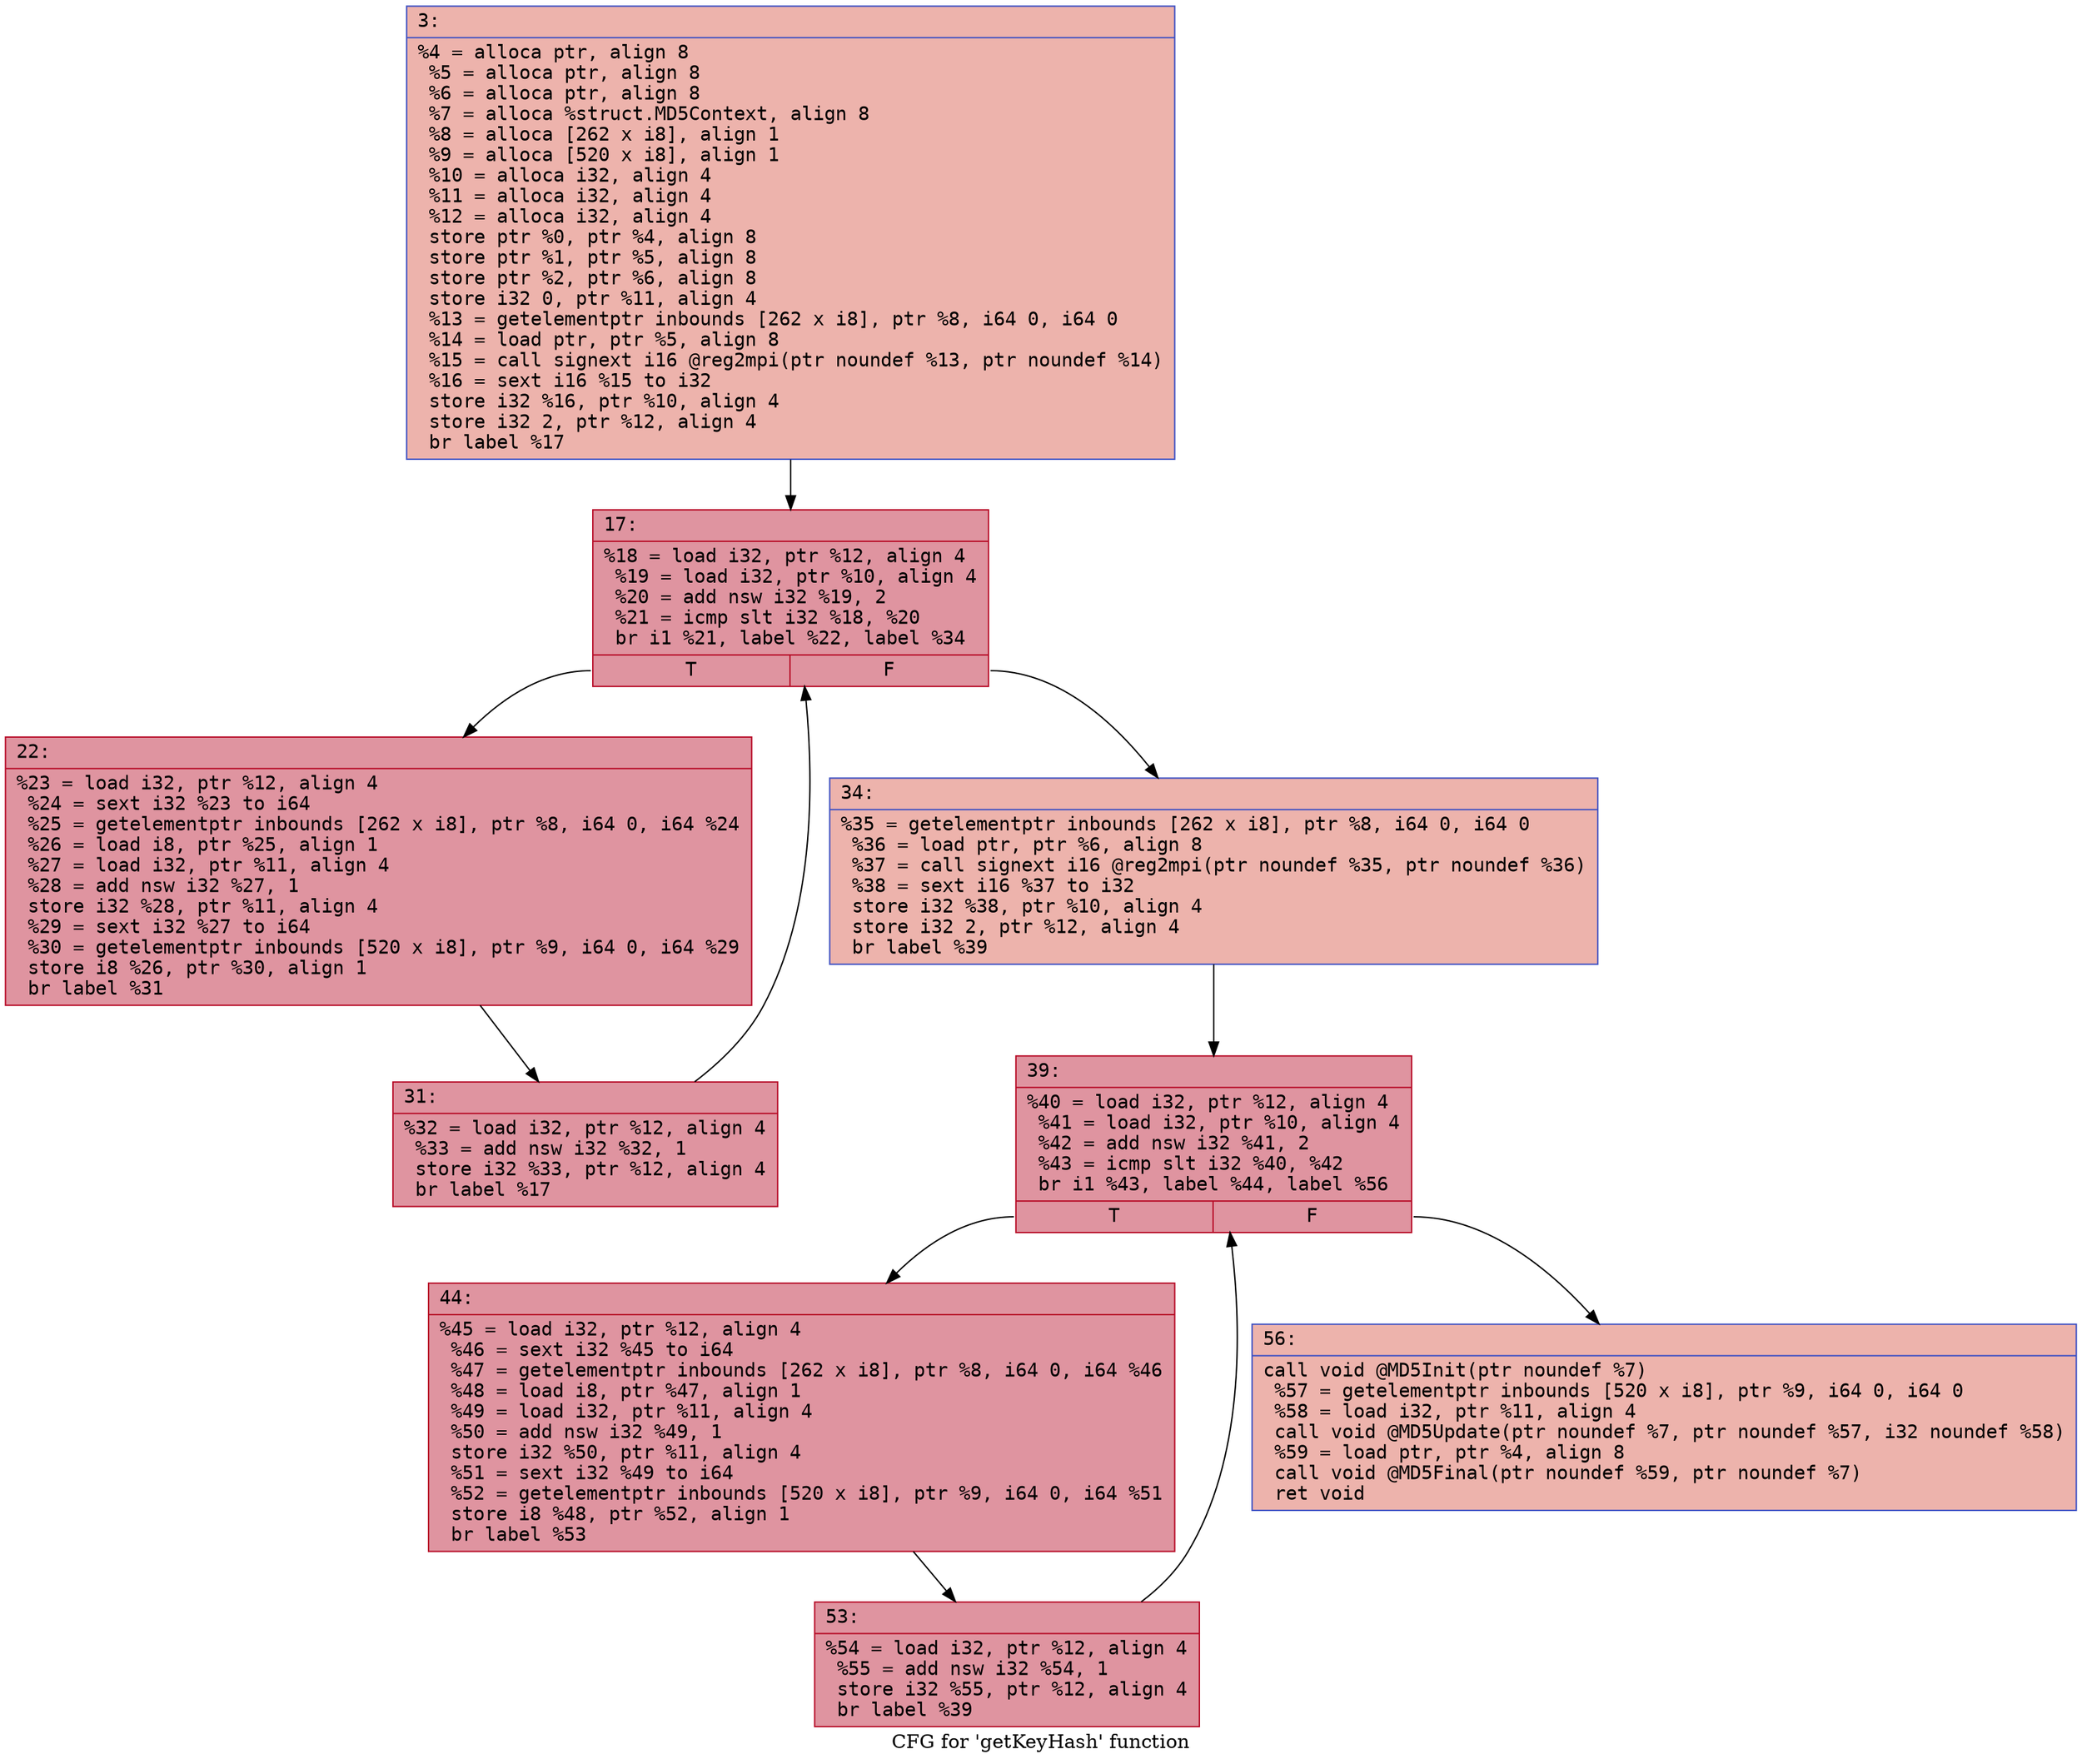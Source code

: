 digraph "CFG for 'getKeyHash' function" {
	label="CFG for 'getKeyHash' function";

	Node0x6000011ee0d0 [shape=record,color="#3d50c3ff", style=filled, fillcolor="#d6524470" fontname="Courier",label="{3:\l|  %4 = alloca ptr, align 8\l  %5 = alloca ptr, align 8\l  %6 = alloca ptr, align 8\l  %7 = alloca %struct.MD5Context, align 8\l  %8 = alloca [262 x i8], align 1\l  %9 = alloca [520 x i8], align 1\l  %10 = alloca i32, align 4\l  %11 = alloca i32, align 4\l  %12 = alloca i32, align 4\l  store ptr %0, ptr %4, align 8\l  store ptr %1, ptr %5, align 8\l  store ptr %2, ptr %6, align 8\l  store i32 0, ptr %11, align 4\l  %13 = getelementptr inbounds [262 x i8], ptr %8, i64 0, i64 0\l  %14 = load ptr, ptr %5, align 8\l  %15 = call signext i16 @reg2mpi(ptr noundef %13, ptr noundef %14)\l  %16 = sext i16 %15 to i32\l  store i32 %16, ptr %10, align 4\l  store i32 2, ptr %12, align 4\l  br label %17\l}"];
	Node0x6000011ee0d0 -> Node0x6000011ee120[tooltip="3 -> 17\nProbability 100.00%" ];
	Node0x6000011ee120 [shape=record,color="#b70d28ff", style=filled, fillcolor="#b70d2870" fontname="Courier",label="{17:\l|  %18 = load i32, ptr %12, align 4\l  %19 = load i32, ptr %10, align 4\l  %20 = add nsw i32 %19, 2\l  %21 = icmp slt i32 %18, %20\l  br i1 %21, label %22, label %34\l|{<s0>T|<s1>F}}"];
	Node0x6000011ee120:s0 -> Node0x6000011ee170[tooltip="17 -> 22\nProbability 96.88%" ];
	Node0x6000011ee120:s1 -> Node0x6000011ee210[tooltip="17 -> 34\nProbability 3.12%" ];
	Node0x6000011ee170 [shape=record,color="#b70d28ff", style=filled, fillcolor="#b70d2870" fontname="Courier",label="{22:\l|  %23 = load i32, ptr %12, align 4\l  %24 = sext i32 %23 to i64\l  %25 = getelementptr inbounds [262 x i8], ptr %8, i64 0, i64 %24\l  %26 = load i8, ptr %25, align 1\l  %27 = load i32, ptr %11, align 4\l  %28 = add nsw i32 %27, 1\l  store i32 %28, ptr %11, align 4\l  %29 = sext i32 %27 to i64\l  %30 = getelementptr inbounds [520 x i8], ptr %9, i64 0, i64 %29\l  store i8 %26, ptr %30, align 1\l  br label %31\l}"];
	Node0x6000011ee170 -> Node0x6000011ee1c0[tooltip="22 -> 31\nProbability 100.00%" ];
	Node0x6000011ee1c0 [shape=record,color="#b70d28ff", style=filled, fillcolor="#b70d2870" fontname="Courier",label="{31:\l|  %32 = load i32, ptr %12, align 4\l  %33 = add nsw i32 %32, 1\l  store i32 %33, ptr %12, align 4\l  br label %17\l}"];
	Node0x6000011ee1c0 -> Node0x6000011ee120[tooltip="31 -> 17\nProbability 100.00%" ];
	Node0x6000011ee210 [shape=record,color="#3d50c3ff", style=filled, fillcolor="#d6524470" fontname="Courier",label="{34:\l|  %35 = getelementptr inbounds [262 x i8], ptr %8, i64 0, i64 0\l  %36 = load ptr, ptr %6, align 8\l  %37 = call signext i16 @reg2mpi(ptr noundef %35, ptr noundef %36)\l  %38 = sext i16 %37 to i32\l  store i32 %38, ptr %10, align 4\l  store i32 2, ptr %12, align 4\l  br label %39\l}"];
	Node0x6000011ee210 -> Node0x6000011ee260[tooltip="34 -> 39\nProbability 100.00%" ];
	Node0x6000011ee260 [shape=record,color="#b70d28ff", style=filled, fillcolor="#b70d2870" fontname="Courier",label="{39:\l|  %40 = load i32, ptr %12, align 4\l  %41 = load i32, ptr %10, align 4\l  %42 = add nsw i32 %41, 2\l  %43 = icmp slt i32 %40, %42\l  br i1 %43, label %44, label %56\l|{<s0>T|<s1>F}}"];
	Node0x6000011ee260:s0 -> Node0x6000011ee2b0[tooltip="39 -> 44\nProbability 96.88%" ];
	Node0x6000011ee260:s1 -> Node0x6000011ee350[tooltip="39 -> 56\nProbability 3.12%" ];
	Node0x6000011ee2b0 [shape=record,color="#b70d28ff", style=filled, fillcolor="#b70d2870" fontname="Courier",label="{44:\l|  %45 = load i32, ptr %12, align 4\l  %46 = sext i32 %45 to i64\l  %47 = getelementptr inbounds [262 x i8], ptr %8, i64 0, i64 %46\l  %48 = load i8, ptr %47, align 1\l  %49 = load i32, ptr %11, align 4\l  %50 = add nsw i32 %49, 1\l  store i32 %50, ptr %11, align 4\l  %51 = sext i32 %49 to i64\l  %52 = getelementptr inbounds [520 x i8], ptr %9, i64 0, i64 %51\l  store i8 %48, ptr %52, align 1\l  br label %53\l}"];
	Node0x6000011ee2b0 -> Node0x6000011ee300[tooltip="44 -> 53\nProbability 100.00%" ];
	Node0x6000011ee300 [shape=record,color="#b70d28ff", style=filled, fillcolor="#b70d2870" fontname="Courier",label="{53:\l|  %54 = load i32, ptr %12, align 4\l  %55 = add nsw i32 %54, 1\l  store i32 %55, ptr %12, align 4\l  br label %39\l}"];
	Node0x6000011ee300 -> Node0x6000011ee260[tooltip="53 -> 39\nProbability 100.00%" ];
	Node0x6000011ee350 [shape=record,color="#3d50c3ff", style=filled, fillcolor="#d6524470" fontname="Courier",label="{56:\l|  call void @MD5Init(ptr noundef %7)\l  %57 = getelementptr inbounds [520 x i8], ptr %9, i64 0, i64 0\l  %58 = load i32, ptr %11, align 4\l  call void @MD5Update(ptr noundef %7, ptr noundef %57, i32 noundef %58)\l  %59 = load ptr, ptr %4, align 8\l  call void @MD5Final(ptr noundef %59, ptr noundef %7)\l  ret void\l}"];
}
